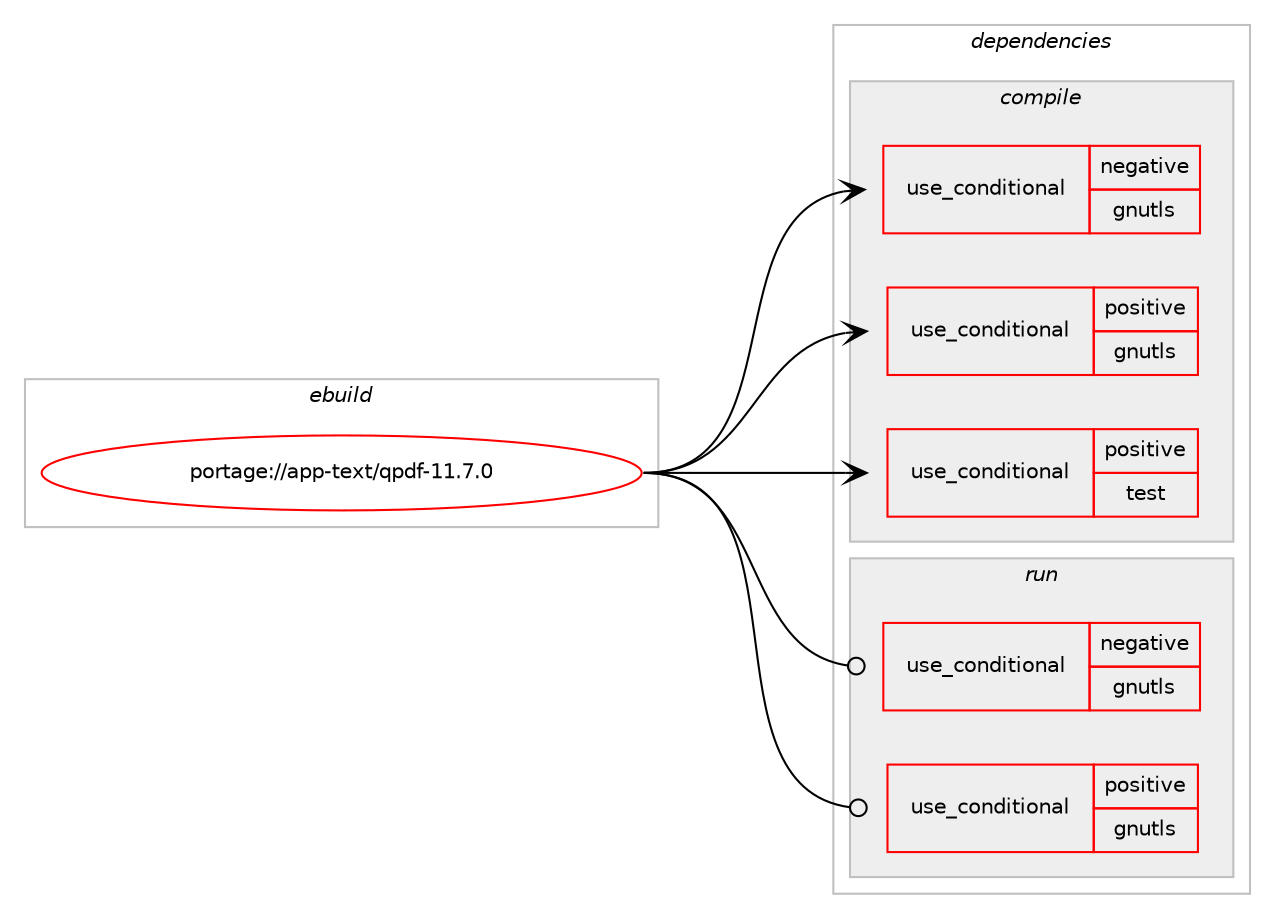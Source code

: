 digraph prolog {

# *************
# Graph options
# *************

newrank=true;
concentrate=true;
compound=true;
graph [rankdir=LR,fontname=Helvetica,fontsize=10,ranksep=1.5];#, ranksep=2.5, nodesep=0.2];
edge  [arrowhead=vee];
node  [fontname=Helvetica,fontsize=10];

# **********
# The ebuild
# **********

subgraph cluster_leftcol {
color=gray;
rank=same;
label=<<i>ebuild</i>>;
id [label="portage://app-text/qpdf-11.7.0", color=red, width=4, href="../app-text/qpdf-11.7.0.svg"];
}

# ****************
# The dependencies
# ****************

subgraph cluster_midcol {
color=gray;
label=<<i>dependencies</i>>;
subgraph cluster_compile {
fillcolor="#eeeeee";
style=filled;
label=<<i>compile</i>>;
subgraph cond15163 {
dependency26008 [label=<<TABLE BORDER="0" CELLBORDER="1" CELLSPACING="0" CELLPADDING="4"><TR><TD ROWSPAN="3" CELLPADDING="10">use_conditional</TD></TR><TR><TD>negative</TD></TR><TR><TD>gnutls</TD></TR></TABLE>>, shape=none, color=red];
# *** BEGIN UNKNOWN DEPENDENCY TYPE (TODO) ***
# dependency26008 -> package_dependency(portage://app-text/qpdf-11.7.0,install,no,dev-libs,openssl,none,[,,],any_same_slot,[])
# *** END UNKNOWN DEPENDENCY TYPE (TODO) ***

}
id:e -> dependency26008:w [weight=20,style="solid",arrowhead="vee"];
subgraph cond15164 {
dependency26009 [label=<<TABLE BORDER="0" CELLBORDER="1" CELLSPACING="0" CELLPADDING="4"><TR><TD ROWSPAN="3" CELLPADDING="10">use_conditional</TD></TR><TR><TD>positive</TD></TR><TR><TD>gnutls</TD></TR></TABLE>>, shape=none, color=red];
# *** BEGIN UNKNOWN DEPENDENCY TYPE (TODO) ***
# dependency26009 -> package_dependency(portage://app-text/qpdf-11.7.0,install,no,net-libs,gnutls,none,[,,],any_same_slot,[])
# *** END UNKNOWN DEPENDENCY TYPE (TODO) ***

}
id:e -> dependency26009:w [weight=20,style="solid",arrowhead="vee"];
subgraph cond15165 {
dependency26010 [label=<<TABLE BORDER="0" CELLBORDER="1" CELLSPACING="0" CELLPADDING="4"><TR><TD ROWSPAN="3" CELLPADDING="10">use_conditional</TD></TR><TR><TD>positive</TD></TR><TR><TD>test</TD></TR></TABLE>>, shape=none, color=red];
# *** BEGIN UNKNOWN DEPENDENCY TYPE (TODO) ***
# dependency26010 -> package_dependency(portage://app-text/qpdf-11.7.0,install,no,app-text,ghostscript-gpl,none,[,,],[],[use(enable(tiff),positive)])
# *** END UNKNOWN DEPENDENCY TYPE (TODO) ***

# *** BEGIN UNKNOWN DEPENDENCY TYPE (TODO) ***
# dependency26010 -> package_dependency(portage://app-text/qpdf-11.7.0,install,no,media-libs,tiff,none,[,,],[],[])
# *** END UNKNOWN DEPENDENCY TYPE (TODO) ***

# *** BEGIN UNKNOWN DEPENDENCY TYPE (TODO) ***
# dependency26010 -> package_dependency(portage://app-text/qpdf-11.7.0,install,no,sys-apps,diffutils,none,[,,],[],[])
# *** END UNKNOWN DEPENDENCY TYPE (TODO) ***

}
id:e -> dependency26010:w [weight=20,style="solid",arrowhead="vee"];
# *** BEGIN UNKNOWN DEPENDENCY TYPE (TODO) ***
# id -> package_dependency(portage://app-text/qpdf-11.7.0,install,no,media-libs,libjpeg-turbo,none,[,,],any_same_slot,[])
# *** END UNKNOWN DEPENDENCY TYPE (TODO) ***

# *** BEGIN UNKNOWN DEPENDENCY TYPE (TODO) ***
# id -> package_dependency(portage://app-text/qpdf-11.7.0,install,no,sys-libs,zlib,none,[,,],[],[])
# *** END UNKNOWN DEPENDENCY TYPE (TODO) ***

}
subgraph cluster_compileandrun {
fillcolor="#eeeeee";
style=filled;
label=<<i>compile and run</i>>;
}
subgraph cluster_run {
fillcolor="#eeeeee";
style=filled;
label=<<i>run</i>>;
subgraph cond15166 {
dependency26011 [label=<<TABLE BORDER="0" CELLBORDER="1" CELLSPACING="0" CELLPADDING="4"><TR><TD ROWSPAN="3" CELLPADDING="10">use_conditional</TD></TR><TR><TD>negative</TD></TR><TR><TD>gnutls</TD></TR></TABLE>>, shape=none, color=red];
# *** BEGIN UNKNOWN DEPENDENCY TYPE (TODO) ***
# dependency26011 -> package_dependency(portage://app-text/qpdf-11.7.0,run,no,dev-libs,openssl,none,[,,],any_same_slot,[])
# *** END UNKNOWN DEPENDENCY TYPE (TODO) ***

}
id:e -> dependency26011:w [weight=20,style="solid",arrowhead="odot"];
subgraph cond15167 {
dependency26012 [label=<<TABLE BORDER="0" CELLBORDER="1" CELLSPACING="0" CELLPADDING="4"><TR><TD ROWSPAN="3" CELLPADDING="10">use_conditional</TD></TR><TR><TD>positive</TD></TR><TR><TD>gnutls</TD></TR></TABLE>>, shape=none, color=red];
# *** BEGIN UNKNOWN DEPENDENCY TYPE (TODO) ***
# dependency26012 -> package_dependency(portage://app-text/qpdf-11.7.0,run,no,net-libs,gnutls,none,[,,],any_same_slot,[])
# *** END UNKNOWN DEPENDENCY TYPE (TODO) ***

}
id:e -> dependency26012:w [weight=20,style="solid",arrowhead="odot"];
# *** BEGIN UNKNOWN DEPENDENCY TYPE (TODO) ***
# id -> package_dependency(portage://app-text/qpdf-11.7.0,run,no,media-libs,libjpeg-turbo,none,[,,],any_same_slot,[])
# *** END UNKNOWN DEPENDENCY TYPE (TODO) ***

# *** BEGIN UNKNOWN DEPENDENCY TYPE (TODO) ***
# id -> package_dependency(portage://app-text/qpdf-11.7.0,run,no,sys-libs,zlib,none,[,,],[],[])
# *** END UNKNOWN DEPENDENCY TYPE (TODO) ***

}
}

# **************
# The candidates
# **************

subgraph cluster_choices {
rank=same;
color=gray;
label=<<i>candidates</i>>;

}

}
